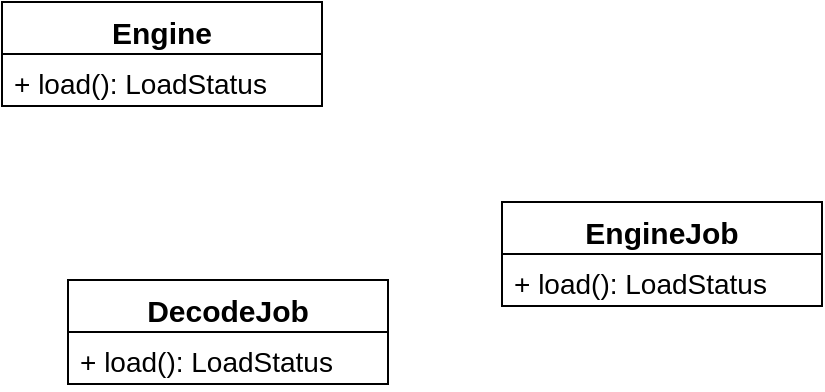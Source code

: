 <mxfile pages="1" version="11.2.6" type="github"><diagram id="RuoaczGRxXwIn9tIQ1hu" name="Page-1"><mxGraphModel dx="1422" dy="722" grid="1" gridSize="10" guides="1" tooltips="1" connect="1" arrows="1" fold="1" page="1" pageScale="1" pageWidth="827" pageHeight="1169" math="0" shadow="0"><root><mxCell id="0"/><mxCell id="1" parent="0"/><mxCell id="GhZDdvhEyd9hZQLKk61d-1" value="Engine" style="swimlane;fontStyle=1;align=center;verticalAlign=top;childLayout=stackLayout;horizontal=1;startSize=26;horizontalStack=0;resizeParent=1;resizeParentMax=0;resizeLast=0;collapsible=1;marginBottom=0;fontSize=15;" vertex="1" parent="1"><mxGeometry x="220" y="110" width="160" height="52" as="geometry"/></mxCell><mxCell id="GhZDdvhEyd9hZQLKk61d-4" value="+ load(): LoadStatus" style="text;strokeColor=none;fillColor=none;align=left;verticalAlign=top;spacingLeft=4;spacingRight=4;overflow=hidden;rotatable=0;points=[[0,0.5],[1,0.5]];portConstraint=eastwest;fontSize=14;" vertex="1" parent="GhZDdvhEyd9hZQLKk61d-1"><mxGeometry y="26" width="160" height="26" as="geometry"/></mxCell><mxCell id="GhZDdvhEyd9hZQLKk61d-12" value="EngineJob" style="swimlane;fontStyle=1;align=center;verticalAlign=top;childLayout=stackLayout;horizontal=1;startSize=26;horizontalStack=0;resizeParent=1;resizeParentMax=0;resizeLast=0;collapsible=1;marginBottom=0;fontSize=15;" vertex="1" parent="1"><mxGeometry x="470" y="210" width="160" height="52" as="geometry"/></mxCell><mxCell id="GhZDdvhEyd9hZQLKk61d-13" value="+ load(): LoadStatus" style="text;strokeColor=none;fillColor=none;align=left;verticalAlign=top;spacingLeft=4;spacingRight=4;overflow=hidden;rotatable=0;points=[[0,0.5],[1,0.5]];portConstraint=eastwest;fontSize=14;" vertex="1" parent="GhZDdvhEyd9hZQLKk61d-12"><mxGeometry y="26" width="160" height="26" as="geometry"/></mxCell><mxCell id="GhZDdvhEyd9hZQLKk61d-14" value="DecodeJob" style="swimlane;fontStyle=1;align=center;verticalAlign=top;childLayout=stackLayout;horizontal=1;startSize=26;horizontalStack=0;resizeParent=1;resizeParentMax=0;resizeLast=0;collapsible=1;marginBottom=0;fontSize=15;" vertex="1" parent="1"><mxGeometry x="253" y="249" width="160" height="52" as="geometry"/></mxCell><mxCell id="GhZDdvhEyd9hZQLKk61d-15" value="+ load(): LoadStatus" style="text;strokeColor=none;fillColor=none;align=left;verticalAlign=top;spacingLeft=4;spacingRight=4;overflow=hidden;rotatable=0;points=[[0,0.5],[1,0.5]];portConstraint=eastwest;fontSize=14;" vertex="1" parent="GhZDdvhEyd9hZQLKk61d-14"><mxGeometry y="26" width="160" height="26" as="geometry"/></mxCell></root></mxGraphModel></diagram></mxfile>